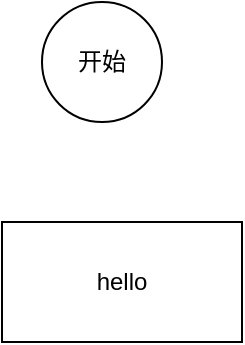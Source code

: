 <mxfile version="21.4.0" type="github">
  <diagram name="第 1 页" id="G3kHbCFLhd9PveWEhQq9">
    <mxGraphModel dx="954" dy="647" grid="1" gridSize="10" guides="1" tooltips="1" connect="1" arrows="1" fold="1" page="1" pageScale="1" pageWidth="827" pageHeight="1169" math="0" shadow="0">
      <root>
        <mxCell id="0" />
        <mxCell id="1" parent="0" />
        <mxCell id="uuwGh9FdUTJHpuXViDtl-1" value="hello" style="rounded=0;whiteSpace=wrap;html=1;" parent="1" vertex="1">
          <mxGeometry x="60" y="140" width="120" height="60" as="geometry" />
        </mxCell>
        <mxCell id="uuwGh9FdUTJHpuXViDtl-2" value="开始" style="ellipse;whiteSpace=wrap;html=1;aspect=fixed;" parent="1" vertex="1">
          <mxGeometry x="80" y="30" width="60" height="60" as="geometry" />
        </mxCell>
      </root>
    </mxGraphModel>
  </diagram>
</mxfile>
